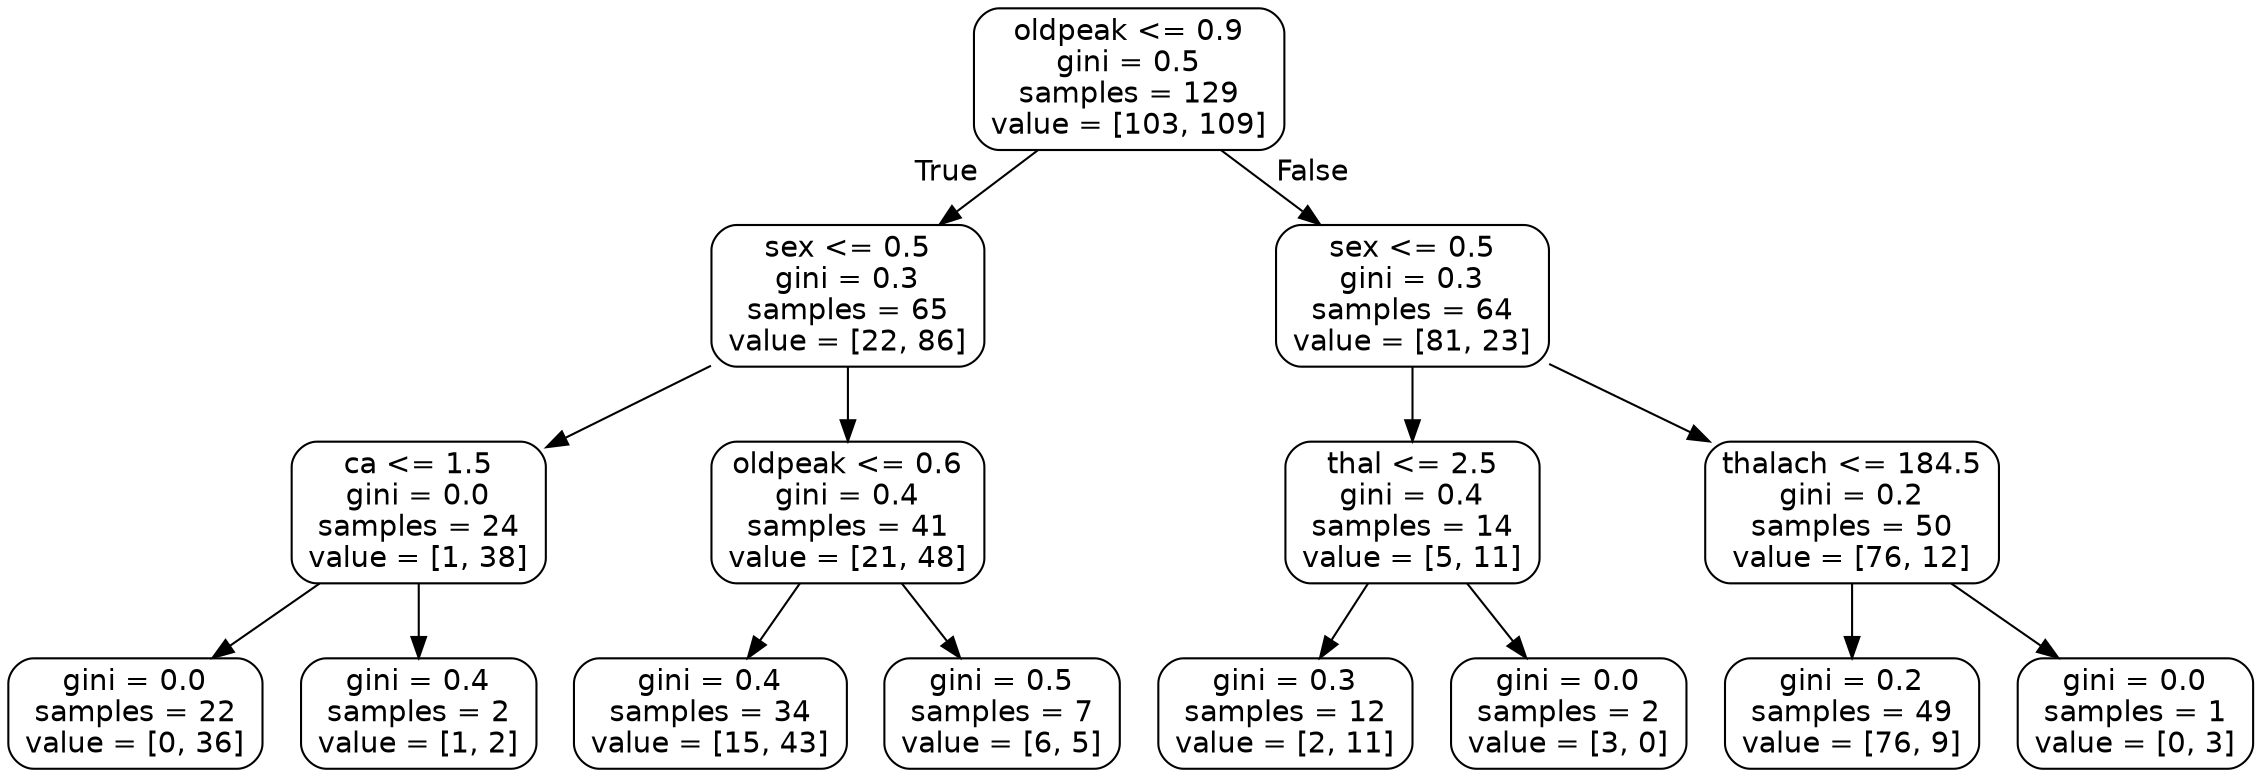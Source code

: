 digraph Tree {
node [shape=box, style="rounded", color="black", fontname=helvetica] ;
edge [fontname=helvetica] ;
0 [label="oldpeak <= 0.9\ngini = 0.5\nsamples = 129\nvalue = [103, 109]"] ;
1 [label="sex <= 0.5\ngini = 0.3\nsamples = 65\nvalue = [22, 86]"] ;
0 -> 1 [labeldistance=2.5, labelangle=45, headlabel="True"] ;
2 [label="ca <= 1.5\ngini = 0.0\nsamples = 24\nvalue = [1, 38]"] ;
1 -> 2 ;
3 [label="gini = 0.0\nsamples = 22\nvalue = [0, 36]"] ;
2 -> 3 ;
4 [label="gini = 0.4\nsamples = 2\nvalue = [1, 2]"] ;
2 -> 4 ;
5 [label="oldpeak <= 0.6\ngini = 0.4\nsamples = 41\nvalue = [21, 48]"] ;
1 -> 5 ;
6 [label="gini = 0.4\nsamples = 34\nvalue = [15, 43]"] ;
5 -> 6 ;
7 [label="gini = 0.5\nsamples = 7\nvalue = [6, 5]"] ;
5 -> 7 ;
8 [label="sex <= 0.5\ngini = 0.3\nsamples = 64\nvalue = [81, 23]"] ;
0 -> 8 [labeldistance=2.5, labelangle=-45, headlabel="False"] ;
9 [label="thal <= 2.5\ngini = 0.4\nsamples = 14\nvalue = [5, 11]"] ;
8 -> 9 ;
10 [label="gini = 0.3\nsamples = 12\nvalue = [2, 11]"] ;
9 -> 10 ;
11 [label="gini = 0.0\nsamples = 2\nvalue = [3, 0]"] ;
9 -> 11 ;
12 [label="thalach <= 184.5\ngini = 0.2\nsamples = 50\nvalue = [76, 12]"] ;
8 -> 12 ;
13 [label="gini = 0.2\nsamples = 49\nvalue = [76, 9]"] ;
12 -> 13 ;
14 [label="gini = 0.0\nsamples = 1\nvalue = [0, 3]"] ;
12 -> 14 ;
}
